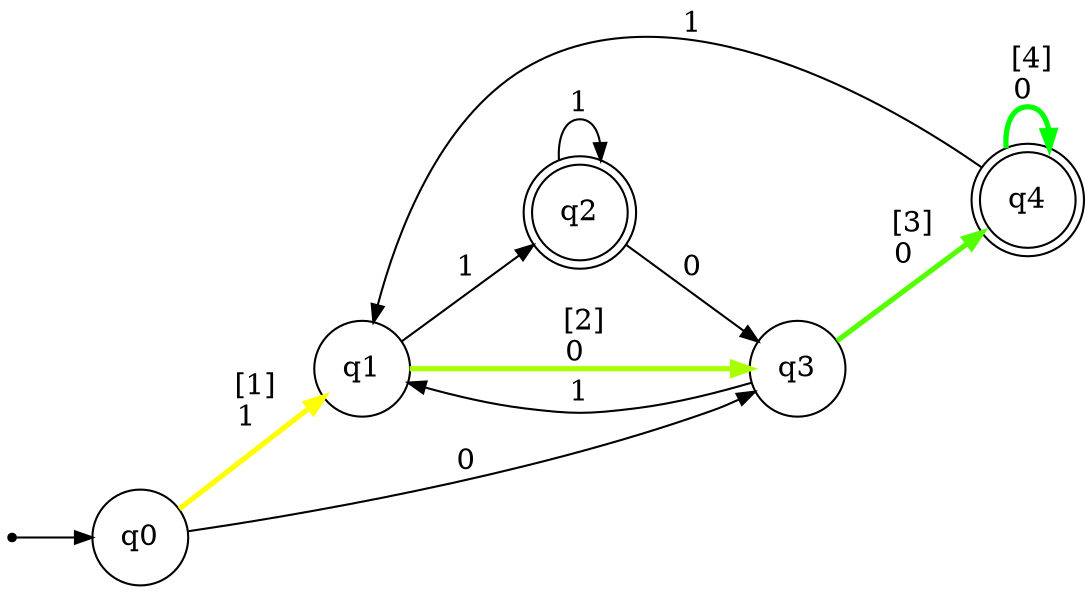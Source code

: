 digraph {
	ranksep=0.5 size="8, 8"
	rankdir=LR
	Initial [label="" fontsize=14.0 shape=point]
	q0 [fontsize=14.0 shape=circle]
	q1 [fontsize=14.0 shape=circle]
	q2 [fontsize=14.0 shape=doublecircle]
	q3 [fontsize=14.0 shape=circle]
	q4 [fontsize=14.0 shape=doublecircle]
	Initial -> q0 [arrowsize=0.85]
	q0 -> q1 [label=" [1]
1 " arrowsize=0.85 color="#ffff00" fontsize=14.0 penwidth=2.5]
	q1 -> q3 [label=" [2]
0 " arrowsize=0.85 color="#aaff00" fontsize=14.0 penwidth=2.5]
	q3 -> q4 [label=" [3]
0 " arrowsize=0.85 color="#55ff00" fontsize=14.0 penwidth=2.5]
	q4 -> q4 [label=" [4]
0 " arrowsize=0.85 color="#00ff00" fontsize=14.0 penwidth=2.5]
	q0 -> q3 [label=" 0 " arrowsize=0.85 fontsize=14.0]
	q1 -> q2 [label=" 1 " arrowsize=0.85 fontsize=14.0]
	q2 -> q3 [label=" 0 " arrowsize=0.85 fontsize=14.0]
	q2 -> q2 [label=" 1 " arrowsize=0.85 fontsize=14.0]
	q3 -> q1 [label=" 1 " arrowsize=0.85 fontsize=14.0]
	q4 -> q1 [label=" 1 " arrowsize=0.85 fontsize=14.0]
}

